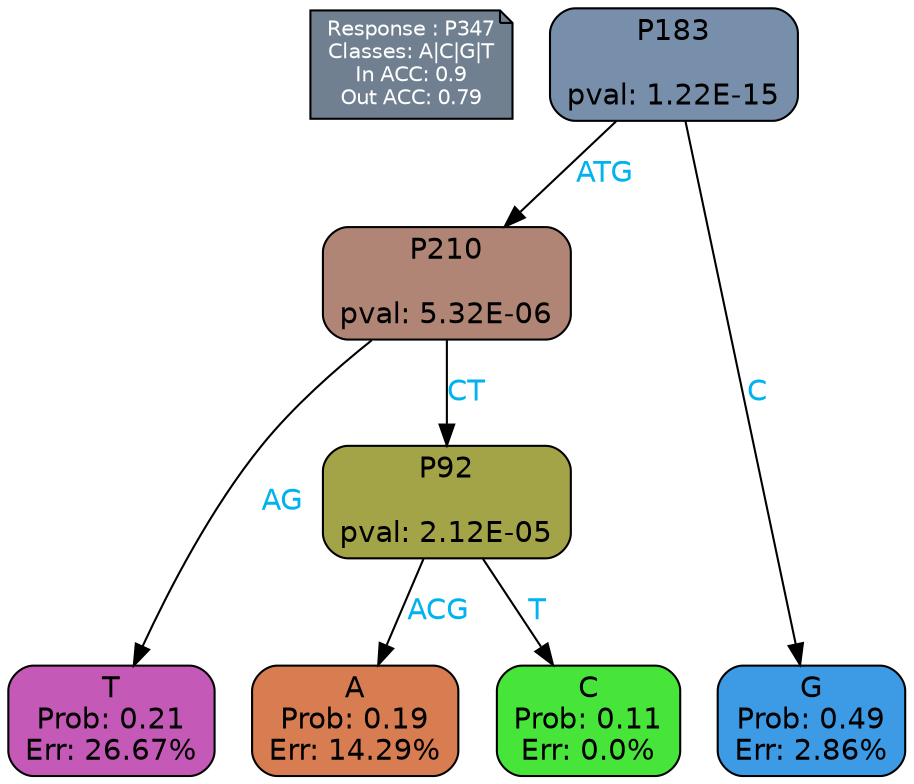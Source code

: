 digraph Tree {
node [shape=box, style="filled, rounded", color="black", fontname=helvetica] ;
graph [ranksep=equally, splines=polylines, bgcolor=transparent, dpi=600] ;
edge [fontname=helvetica] ;
LEGEND [label="Response : P347
Classes: A|C|G|T
In ACC: 0.9
Out ACC: 0.79
",shape=note,align=left,style=filled,fillcolor="slategray",fontcolor="white",fontsize=10];1 [label="P183

pval: 1.22E-15", fillcolor="#788fab"] ;
2 [label="P210

pval: 5.32E-06", fillcolor="#b18575"] ;
3 [label="T
Prob: 0.21
Err: 26.67%", fillcolor="#c559b7"] ;
4 [label="P92

pval: 2.12E-05", fillcolor="#a3a348"] ;
5 [label="A
Prob: 0.19
Err: 14.29%", fillcolor="#d77d51"] ;
6 [label="C
Prob: 0.11
Err: 0.0%", fillcolor="#47e539"] ;
7 [label="G
Prob: 0.49
Err: 2.86%", fillcolor="#3d9ae5"] ;
1 -> 2 [label="ATG",fontcolor=deepskyblue2] ;
1 -> 7 [label="C",fontcolor=deepskyblue2] ;
2 -> 3 [label="AG",fontcolor=deepskyblue2] ;
2 -> 4 [label="CT",fontcolor=deepskyblue2] ;
4 -> 5 [label="ACG",fontcolor=deepskyblue2] ;
4 -> 6 [label="T",fontcolor=deepskyblue2] ;
{rank = same; 3;5;6;7;}{rank = same; LEGEND;1;}}